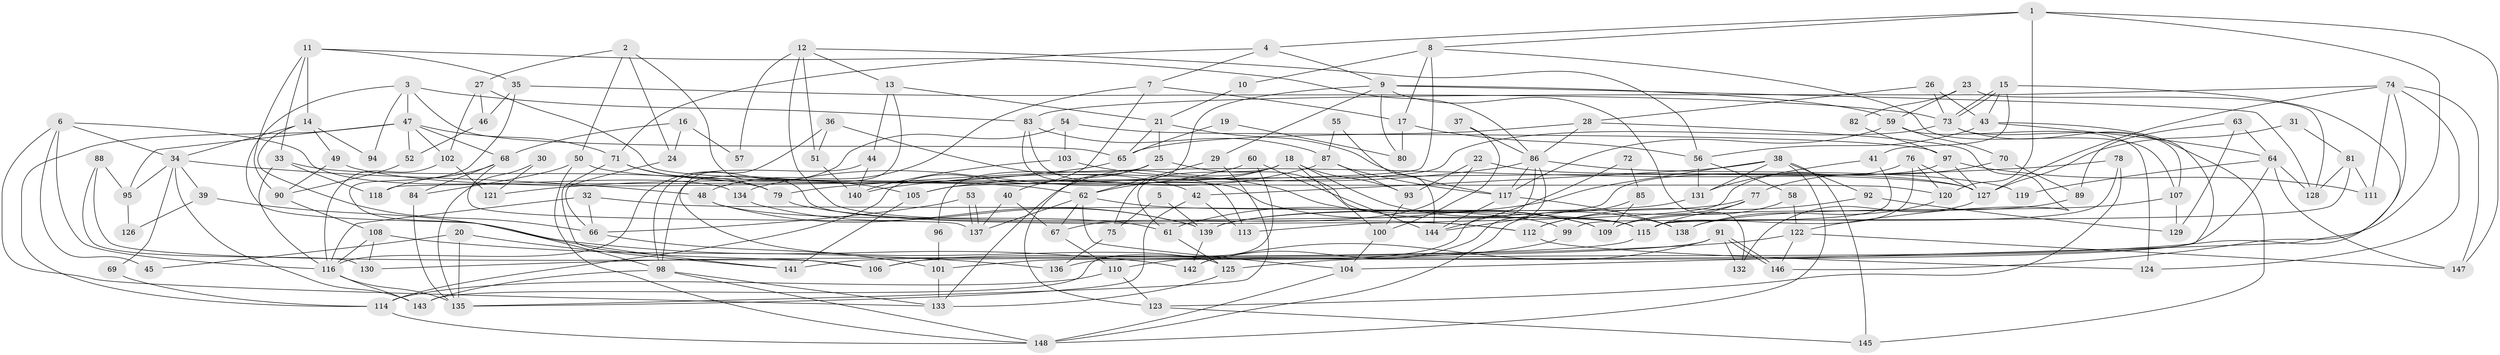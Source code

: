 // Generated by graph-tools (version 1.1) at 2025/15/03/09/25 04:15:12]
// undirected, 148 vertices, 296 edges
graph export_dot {
graph [start="1"]
  node [color=gray90,style=filled];
  1;
  2;
  3;
  4;
  5;
  6;
  7;
  8;
  9;
  10;
  11;
  12;
  13;
  14;
  15;
  16;
  17;
  18;
  19;
  20;
  21;
  22;
  23;
  24;
  25;
  26;
  27;
  28;
  29;
  30;
  31;
  32;
  33;
  34;
  35;
  36;
  37;
  38;
  39;
  40;
  41;
  42;
  43;
  44;
  45;
  46;
  47;
  48;
  49;
  50;
  51;
  52;
  53;
  54;
  55;
  56;
  57;
  58;
  59;
  60;
  61;
  62;
  63;
  64;
  65;
  66;
  67;
  68;
  69;
  70;
  71;
  72;
  73;
  74;
  75;
  76;
  77;
  78;
  79;
  80;
  81;
  82;
  83;
  84;
  85;
  86;
  87;
  88;
  89;
  90;
  91;
  92;
  93;
  94;
  95;
  96;
  97;
  98;
  99;
  100;
  101;
  102;
  103;
  104;
  105;
  106;
  107;
  108;
  109;
  110;
  111;
  112;
  113;
  114;
  115;
  116;
  117;
  118;
  119;
  120;
  121;
  122;
  123;
  124;
  125;
  126;
  127;
  128;
  129;
  130;
  131;
  132;
  133;
  134;
  135;
  136;
  137;
  138;
  139;
  140;
  141;
  142;
  143;
  144;
  145;
  146;
  147;
  148;
  1 -- 147;
  1 -- 104;
  1 -- 4;
  1 -- 8;
  1 -- 120;
  2 -- 27;
  2 -- 50;
  2 -- 24;
  2 -- 112;
  3 -- 47;
  3 -- 65;
  3 -- 83;
  3 -- 94;
  3 -- 141;
  4 -- 71;
  4 -- 7;
  4 -- 9;
  5 -- 139;
  5 -- 75;
  6 -- 133;
  6 -- 116;
  6 -- 34;
  6 -- 45;
  6 -- 134;
  7 -- 114;
  7 -- 17;
  7 -- 48;
  8 -- 107;
  8 -- 10;
  8 -- 17;
  8 -- 118;
  9 -- 29;
  9 -- 59;
  9 -- 75;
  9 -- 80;
  9 -- 128;
  9 -- 132;
  10 -- 21;
  11 -- 14;
  11 -- 90;
  11 -- 33;
  11 -- 35;
  11 -- 86;
  12 -- 51;
  12 -- 115;
  12 -- 13;
  12 -- 56;
  12 -- 57;
  13 -- 21;
  13 -- 44;
  13 -- 98;
  14 -- 34;
  14 -- 66;
  14 -- 49;
  14 -- 94;
  15 -- 73;
  15 -- 73;
  15 -- 43;
  15 -- 41;
  15 -- 146;
  16 -- 68;
  16 -- 24;
  16 -- 57;
  17 -- 56;
  17 -- 80;
  18 -- 62;
  18 -- 93;
  18 -- 61;
  18 -- 100;
  18 -- 133;
  18 -- 138;
  19 -- 65;
  19 -- 80;
  20 -- 135;
  20 -- 141;
  20 -- 45;
  21 -- 117;
  21 -- 25;
  21 -- 65;
  22 -- 93;
  22 -- 127;
  22 -- 67;
  23 -- 59;
  23 -- 128;
  23 -- 82;
  24 -- 66;
  25 -- 40;
  25 -- 123;
  25 -- 96;
  25 -- 115;
  26 -- 73;
  26 -- 28;
  26 -- 43;
  27 -- 120;
  27 -- 102;
  27 -- 46;
  28 -- 122;
  28 -- 86;
  28 -- 65;
  29 -- 135;
  29 -- 62;
  30 -- 121;
  30 -- 135;
  31 -- 127;
  31 -- 81;
  32 -- 116;
  32 -- 115;
  32 -- 66;
  33 -- 116;
  33 -- 79;
  33 -- 118;
  34 -- 48;
  34 -- 39;
  34 -- 69;
  34 -- 95;
  34 -- 143;
  35 -- 98;
  35 -- 46;
  35 -- 73;
  36 -- 125;
  36 -- 42;
  36 -- 51;
  37 -- 100;
  37 -- 86;
  38 -- 145;
  38 -- 61;
  38 -- 42;
  38 -- 92;
  38 -- 131;
  38 -- 148;
  39 -- 142;
  39 -- 126;
  40 -- 67;
  40 -- 137;
  41 -- 131;
  41 -- 99;
  42 -- 135;
  42 -- 113;
  43 -- 56;
  43 -- 64;
  43 -- 136;
  44 -- 98;
  44 -- 140;
  46 -- 52;
  47 -- 95;
  47 -- 71;
  47 -- 52;
  47 -- 68;
  47 -- 102;
  47 -- 114;
  48 -- 139;
  48 -- 61;
  49 -- 62;
  49 -- 90;
  50 -- 148;
  50 -- 127;
  50 -- 84;
  51 -- 140;
  52 -- 90;
  53 -- 66;
  53 -- 137;
  53 -- 137;
  54 -- 103;
  54 -- 97;
  54 -- 116;
  55 -- 87;
  55 -- 144;
  56 -- 58;
  56 -- 131;
  58 -- 122;
  58 -- 109;
  59 -- 124;
  59 -- 70;
  59 -- 117;
  60 -- 134;
  60 -- 143;
  60 -- 144;
  61 -- 125;
  62 -- 137;
  62 -- 67;
  62 -- 99;
  62 -- 104;
  63 -- 129;
  63 -- 64;
  63 -- 89;
  64 -- 106;
  64 -- 119;
  64 -- 128;
  64 -- 147;
  65 -- 121;
  66 -- 101;
  67 -- 110;
  68 -- 118;
  68 -- 84;
  68 -- 137;
  69 -- 114;
  70 -- 77;
  70 -- 89;
  71 -- 105;
  71 -- 79;
  71 -- 106;
  72 -- 144;
  72 -- 85;
  73 -- 105;
  73 -- 107;
  73 -- 145;
  74 -- 83;
  74 -- 127;
  74 -- 111;
  74 -- 124;
  74 -- 125;
  74 -- 147;
  75 -- 136;
  76 -- 115;
  76 -- 113;
  76 -- 120;
  76 -- 127;
  77 -- 139;
  77 -- 115;
  77 -- 112;
  78 -- 115;
  78 -- 79;
  78 -- 123;
  79 -- 112;
  81 -- 128;
  81 -- 115;
  81 -- 111;
  82 -- 97;
  83 -- 109;
  83 -- 87;
  83 -- 113;
  84 -- 135;
  85 -- 109;
  85 -- 148;
  86 -- 117;
  86 -- 110;
  86 -- 119;
  86 -- 140;
  86 -- 142;
  87 -- 117;
  87 -- 93;
  87 -- 105;
  88 -- 130;
  88 -- 106;
  88 -- 95;
  89 -- 109;
  90 -- 108;
  91 -- 146;
  91 -- 146;
  91 -- 132;
  91 -- 101;
  91 -- 142;
  92 -- 112;
  92 -- 129;
  93 -- 100;
  95 -- 126;
  96 -- 101;
  97 -- 111;
  97 -- 144;
  97 -- 127;
  98 -- 133;
  98 -- 143;
  98 -- 148;
  99 -- 106;
  100 -- 104;
  101 -- 133;
  102 -- 116;
  102 -- 121;
  103 -- 109;
  103 -- 140;
  104 -- 148;
  105 -- 141;
  107 -- 138;
  107 -- 129;
  108 -- 116;
  108 -- 130;
  108 -- 136;
  110 -- 114;
  110 -- 123;
  112 -- 124;
  114 -- 148;
  115 -- 141;
  116 -- 143;
  116 -- 135;
  117 -- 138;
  117 -- 144;
  120 -- 138;
  122 -- 146;
  122 -- 147;
  122 -- 130;
  123 -- 145;
  125 -- 133;
  127 -- 132;
  131 -- 139;
  134 -- 139;
  139 -- 142;
}
